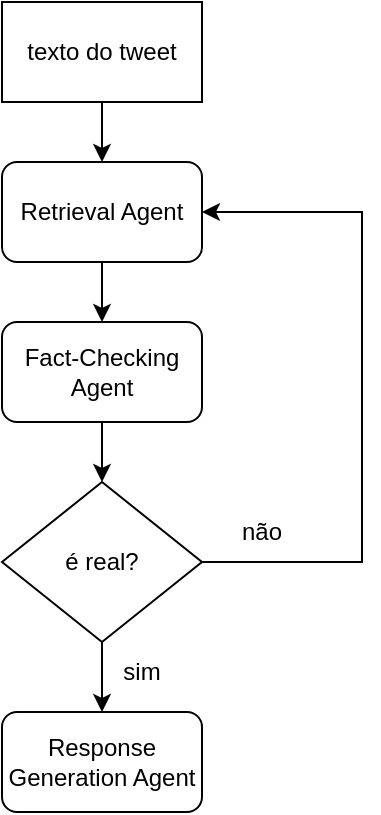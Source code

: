 <mxfile version="26.0.9">
  <diagram name="第 1 页" id="yL2s2PjR57JJySVG_nci">
    <mxGraphModel dx="1114" dy="894" grid="1" gridSize="10" guides="1" tooltips="1" connect="1" arrows="1" fold="1" page="1" pageScale="1" pageWidth="827" pageHeight="1169" math="0" shadow="0">
      <root>
        <mxCell id="0" />
        <mxCell id="1" parent="0" />
        <mxCell id="R7JhY0vnQj7c9TivIwmj-13" style="edgeStyle=orthogonalEdgeStyle;rounded=0;orthogonalLoop=1;jettySize=auto;html=1;" parent="1" source="R7JhY0vnQj7c9TivIwmj-1" target="R7JhY0vnQj7c9TivIwmj-3" edge="1">
          <mxGeometry relative="1" as="geometry" />
        </mxCell>
        <mxCell id="R7JhY0vnQj7c9TivIwmj-1" value="Retrieval Agent" style="rounded=1;whiteSpace=wrap;html=1;" parent="1" vertex="1">
          <mxGeometry x="260" y="260" width="100" height="50" as="geometry" />
        </mxCell>
        <mxCell id="R7JhY0vnQj7c9TivIwmj-12" style="edgeStyle=orthogonalEdgeStyle;rounded=0;orthogonalLoop=1;jettySize=auto;html=1;entryX=0.5;entryY=0;entryDx=0;entryDy=0;" parent="1" source="R7JhY0vnQj7c9TivIwmj-3" target="R7JhY0vnQj7c9TivIwmj-5" edge="1">
          <mxGeometry relative="1" as="geometry" />
        </mxCell>
        <mxCell id="R7JhY0vnQj7c9TivIwmj-3" value="Fact-Checking Agent" style="rounded=1;whiteSpace=wrap;html=1;" parent="1" vertex="1">
          <mxGeometry x="260" y="340" width="100" height="50" as="geometry" />
        </mxCell>
        <mxCell id="R7JhY0vnQj7c9TivIwmj-7" style="edgeStyle=orthogonalEdgeStyle;rounded=0;orthogonalLoop=1;jettySize=auto;html=1;entryX=0.5;entryY=0;entryDx=0;entryDy=0;" parent="1" source="R7JhY0vnQj7c9TivIwmj-5" target="R7JhY0vnQj7c9TivIwmj-6" edge="1">
          <mxGeometry relative="1" as="geometry" />
        </mxCell>
        <mxCell id="R7JhY0vnQj7c9TivIwmj-9" style="edgeStyle=orthogonalEdgeStyle;rounded=0;orthogonalLoop=1;jettySize=auto;html=1;entryX=1;entryY=0.5;entryDx=0;entryDy=0;" parent="1" source="R7JhY0vnQj7c9TivIwmj-5" target="R7JhY0vnQj7c9TivIwmj-1" edge="1">
          <mxGeometry relative="1" as="geometry">
            <Array as="points">
              <mxPoint x="440" y="460" />
              <mxPoint x="440" y="285" />
            </Array>
          </mxGeometry>
        </mxCell>
        <mxCell id="R7JhY0vnQj7c9TivIwmj-5" value="é real?" style="rhombus;whiteSpace=wrap;html=1;" parent="1" vertex="1">
          <mxGeometry x="260" y="420" width="100" height="80" as="geometry" />
        </mxCell>
        <mxCell id="R7JhY0vnQj7c9TivIwmj-6" value="Response Generation Agent" style="rounded=1;whiteSpace=wrap;html=1;" parent="1" vertex="1">
          <mxGeometry x="260" y="535" width="100" height="50" as="geometry" />
        </mxCell>
        <mxCell id="R7JhY0vnQj7c9TivIwmj-8" value="sim" style="text;html=1;strokeColor=none;fillColor=none;align=center;verticalAlign=middle;whiteSpace=wrap;rounded=0;" parent="1" vertex="1">
          <mxGeometry x="300" y="500" width="60" height="30" as="geometry" />
        </mxCell>
        <mxCell id="R7JhY0vnQj7c9TivIwmj-14" value="não" style="text;html=1;strokeColor=none;fillColor=none;align=center;verticalAlign=middle;whiteSpace=wrap;rounded=0;" parent="1" vertex="1">
          <mxGeometry x="360" y="430" width="60" height="30" as="geometry" />
        </mxCell>
        <mxCell id="R7JhY0vnQj7c9TivIwmj-22" style="edgeStyle=orthogonalEdgeStyle;rounded=0;orthogonalLoop=1;jettySize=auto;html=1;entryX=0.5;entryY=0;entryDx=0;entryDy=0;" parent="1" source="R7JhY0vnQj7c9TivIwmj-21" target="R7JhY0vnQj7c9TivIwmj-1" edge="1">
          <mxGeometry relative="1" as="geometry" />
        </mxCell>
        <mxCell id="R7JhY0vnQj7c9TivIwmj-21" value="texto do tweet" style="rounded=0;whiteSpace=wrap;html=1;" parent="1" vertex="1">
          <mxGeometry x="260" y="180" width="100" height="50" as="geometry" />
        </mxCell>
      </root>
    </mxGraphModel>
  </diagram>
</mxfile>
